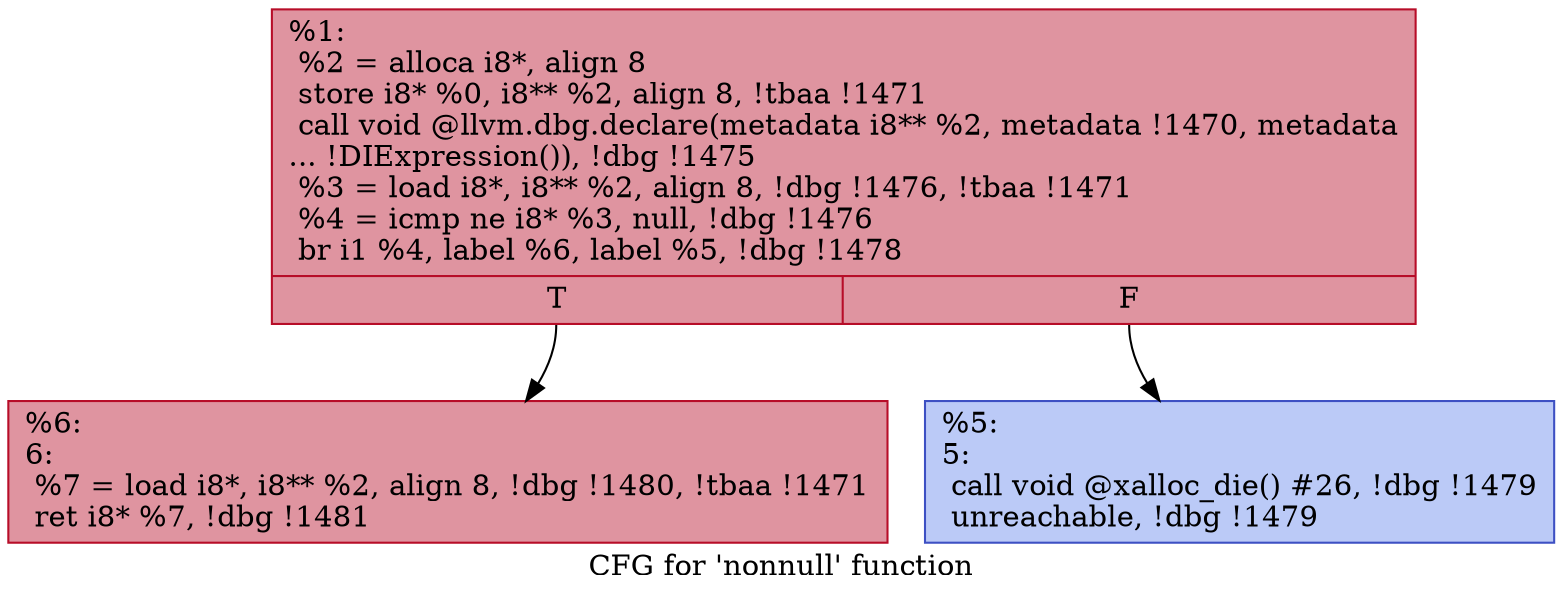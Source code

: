 digraph "CFG for 'nonnull' function" {
	label="CFG for 'nonnull' function";

	Node0xe0d520 [shape=record,color="#b70d28ff", style=filled, fillcolor="#b70d2870",label="{%1:\l  %2 = alloca i8*, align 8\l  store i8* %0, i8** %2, align 8, !tbaa !1471\l  call void @llvm.dbg.declare(metadata i8** %2, metadata !1470, metadata\l... !DIExpression()), !dbg !1475\l  %3 = load i8*, i8** %2, align 8, !dbg !1476, !tbaa !1471\l  %4 = icmp ne i8* %3, null, !dbg !1476\l  br i1 %4, label %6, label %5, !dbg !1478\l|{<s0>T|<s1>F}}"];
	Node0xe0d520:s0 -> Node0xe0dcb0;
	Node0xe0d520:s1 -> Node0xe0dc60;
	Node0xe0dc60 [shape=record,color="#3d50c3ff", style=filled, fillcolor="#6687ed70",label="{%5:\l5:                                                \l  call void @xalloc_die() #26, !dbg !1479\l  unreachable, !dbg !1479\l}"];
	Node0xe0dcb0 [shape=record,color="#b70d28ff", style=filled, fillcolor="#b70d2870",label="{%6:\l6:                                                \l  %7 = load i8*, i8** %2, align 8, !dbg !1480, !tbaa !1471\l  ret i8* %7, !dbg !1481\l}"];
}
